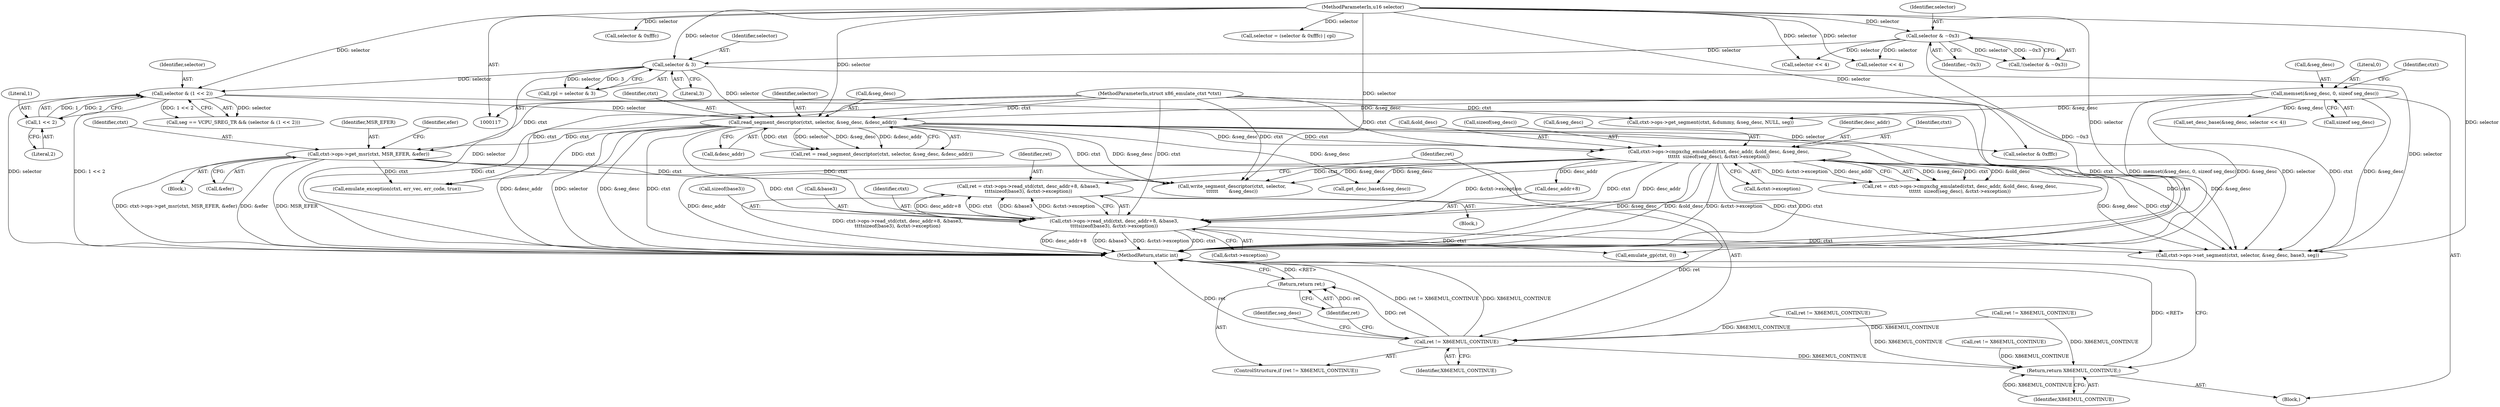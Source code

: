 digraph "0_linux_33ab91103b3415e12457e3104f0e4517ce12d0f3@API" {
"1000574" [label="(Call,ret = ctxt->ops->read_std(ctxt, desc_addr+8, &base3,\n\t\t\t\tsizeof(base3), &ctxt->exception))"];
"1000576" [label="(Call,ctxt->ops->read_std(ctxt, desc_addr+8, &base3,\n\t\t\t\tsizeof(base3), &ctxt->exception))"];
"1000475" [label="(Call,ctxt->ops->cmpxchg_emulated(ctxt, desc_addr, &old_desc, &seg_desc,\n\t\t\t\t\t\t  sizeof(seg_desc), &ctxt->exception))"];
"1000299" [label="(Call,read_segment_descriptor(ctxt, selector, &seg_desc, &desc_addr))"];
"1000118" [label="(MethodParameterIn,struct x86_emulate_ctxt *ctxt)"];
"1000224" [label="(Call,selector & 3)"];
"1000141" [label="(Call,selector & ~0x3)"];
"1000119" [label="(MethodParameterIn,u16 selector)"];
"1000232" [label="(Call,selector & (1 << 2))"];
"1000234" [label="(Call,1 << 2)"];
"1000151" [label="(Call,memset(&seg_desc, 0, sizeof seg_desc))"];
"1000429" [label="(Call,ctxt->ops->get_msr(ctxt, MSR_EFER, &efer))"];
"1000590" [label="(Call,ret != X86EMUL_CONTINUE)"];
"1000593" [label="(Return,return ret;)"];
"1000624" [label="(Return,return X86EMUL_CONTINUE;)"];
"1000432" [label="(Call,&efer)"];
"1000234" [label="(Call,1 << 2)"];
"1000124" [label="(Block,)"];
"1000476" [label="(Identifier,ctxt)"];
"1000436" [label="(Identifier,efer)"];
"1000307" [label="(Call,ret != X86EMUL_CONTINUE)"];
"1000141" [label="(Call,selector & ~0x3)"];
"1000592" [label="(Identifier,X86EMUL_CONTINUE)"];
"1000591" [label="(Identifier,ret)"];
"1000478" [label="(Call,&old_desc)"];
"1000151" [label="(Call,memset(&seg_desc, 0, sizeof seg_desc))"];
"1000482" [label="(Call,sizeof(seg_desc))"];
"1000577" [label="(Identifier,ctxt)"];
"1000160" [label="(Identifier,ctxt)"];
"1000430" [label="(Identifier,ctxt)"];
"1000589" [label="(ControlStructure,if (ret != X86EMUL_CONTINUE))"];
"1000574" [label="(Call,ret = ctxt->ops->read_std(ctxt, desc_addr+8, &base3,\n\t\t\t\tsizeof(base3), &ctxt->exception))"];
"1000164" [label="(Call,ctxt->ops->get_segment(ctxt, &dummy, &seg_desc, NULL, seg))"];
"1000224" [label="(Call,selector & 3)"];
"1000233" [label="(Identifier,selector)"];
"1000555" [label="(Call,write_segment_descriptor(ctxt, selector,\n\t\t\t\t\t\t       &seg_desc))"];
"1000302" [label="(Call,&seg_desc)"];
"1000442" [label="(Call,selector & 0xfffc)"];
"1000152" [label="(Call,&seg_desc)"];
"1000232" [label="(Call,selector & (1 << 2))"];
"1000118" [label="(MethodParameterIn,struct x86_emulate_ctxt *ctxt)"];
"1000175" [label="(Call,selector << 4)"];
"1000607" [label="(Call,emulate_gp(ctxt, 0))"];
"1000119" [label="(MethodParameterIn,u16 selector)"];
"1000633" [label="(MethodReturn,static int)"];
"1000304" [label="(Call,&desc_addr)"];
"1000576" [label="(Call,ctxt->ops->read_std(ctxt, desc_addr+8, &base3,\n\t\t\t\tsizeof(base3), &ctxt->exception))"];
"1000300" [label="(Identifier,ctxt)"];
"1000194" [label="(Call,selector << 4)"];
"1000624" [label="(Return,return X86EMUL_CONTINUE;)"];
"1000480" [label="(Call,&seg_desc)"];
"1000578" [label="(Call,desc_addr+8)"];
"1000228" [label="(Call,seg == VCPU_SREG_TR && (selector & (1 << 2)))"];
"1000431" [label="(Identifier,MSR_EFER)"];
"1000424" [label="(Block,)"];
"1000143" [label="(Identifier,~0x3)"];
"1000575" [label="(Identifier,ret)"];
"1000561" [label="(Call,ret != X86EMUL_CONTINUE)"];
"1000297" [label="(Call,ret = read_segment_descriptor(ctxt, selector, &seg_desc, &desc_addr))"];
"1000429" [label="(Call,ctxt->ops->get_msr(ctxt, MSR_EFER, &efer))"];
"1000191" [label="(Call,set_desc_base(&seg_desc, selector << 4))"];
"1000590" [label="(Call,ret != X86EMUL_CONTINUE)"];
"1000583" [label="(Call,sizeof(base3))"];
"1000477" [label="(Identifier,desc_addr)"];
"1000581" [label="(Call,&base3)"];
"1000484" [label="(Call,&ctxt->exception)"];
"1000155" [label="(Call,sizeof seg_desc)"];
"1000301" [label="(Identifier,selector)"];
"1000473" [label="(Call,ret = ctxt->ops->cmpxchg_emulated(ctxt, desc_addr, &old_desc, &seg_desc,\n\t\t\t\t\t\t  sizeof(seg_desc), &ctxt->exception))"];
"1000611" [label="(Call,ctxt->ops->set_segment(ctxt, selector, &seg_desc, base3, seg))"];
"1000628" [label="(Call,emulate_exception(ctxt, err_vec, err_code, true))"];
"1000299" [label="(Call,read_segment_descriptor(ctxt, selector, &seg_desc, &desc_addr))"];
"1000222" [label="(Call,rpl = selector & 3)"];
"1000593" [label="(Return,return ret;)"];
"1000585" [label="(Call,&ctxt->exception)"];
"1000226" [label="(Literal,3)"];
"1000225" [label="(Identifier,selector)"];
"1000439" [label="(Call,selector = (selector & 0xfffc) | cpl)"];
"1000475" [label="(Call,ctxt->ops->cmpxchg_emulated(ctxt, desc_addr, &old_desc, &seg_desc,\n\t\t\t\t\t\t  sizeof(seg_desc), &ctxt->exception))"];
"1000314" [label="(Call,selector & 0xfffc)"];
"1000625" [label="(Identifier,X86EMUL_CONTINUE)"];
"1000140" [label="(Call,!(selector & ~0x3))"];
"1000154" [label="(Literal,0)"];
"1000236" [label="(Literal,2)"];
"1000142" [label="(Identifier,selector)"];
"1000573" [label="(Block,)"];
"1000235" [label="(Literal,1)"];
"1000598" [label="(Call,get_desc_base(&seg_desc))"];
"1000600" [label="(Identifier,seg_desc)"];
"1000489" [label="(Call,ret != X86EMUL_CONTINUE)"];
"1000594" [label="(Identifier,ret)"];
"1000574" -> "1000573"  [label="AST: "];
"1000574" -> "1000576"  [label="CFG: "];
"1000575" -> "1000574"  [label="AST: "];
"1000576" -> "1000574"  [label="AST: "];
"1000591" -> "1000574"  [label="CFG: "];
"1000574" -> "1000633"  [label="DDG: ctxt->ops->read_std(ctxt, desc_addr+8, &base3,\n\t\t\t\tsizeof(base3), &ctxt->exception)"];
"1000576" -> "1000574"  [label="DDG: desc_addr+8"];
"1000576" -> "1000574"  [label="DDG: ctxt"];
"1000576" -> "1000574"  [label="DDG: &base3"];
"1000576" -> "1000574"  [label="DDG: &ctxt->exception"];
"1000574" -> "1000590"  [label="DDG: ret"];
"1000576" -> "1000585"  [label="CFG: "];
"1000577" -> "1000576"  [label="AST: "];
"1000578" -> "1000576"  [label="AST: "];
"1000581" -> "1000576"  [label="AST: "];
"1000583" -> "1000576"  [label="AST: "];
"1000585" -> "1000576"  [label="AST: "];
"1000576" -> "1000633"  [label="DDG: ctxt"];
"1000576" -> "1000633"  [label="DDG: desc_addr+8"];
"1000576" -> "1000633"  [label="DDG: &base3"];
"1000576" -> "1000633"  [label="DDG: &ctxt->exception"];
"1000475" -> "1000576"  [label="DDG: ctxt"];
"1000475" -> "1000576"  [label="DDG: desc_addr"];
"1000475" -> "1000576"  [label="DDG: &ctxt->exception"];
"1000299" -> "1000576"  [label="DDG: ctxt"];
"1000429" -> "1000576"  [label="DDG: ctxt"];
"1000118" -> "1000576"  [label="DDG: ctxt"];
"1000576" -> "1000607"  [label="DDG: ctxt"];
"1000576" -> "1000611"  [label="DDG: ctxt"];
"1000475" -> "1000473"  [label="AST: "];
"1000475" -> "1000484"  [label="CFG: "];
"1000476" -> "1000475"  [label="AST: "];
"1000477" -> "1000475"  [label="AST: "];
"1000478" -> "1000475"  [label="AST: "];
"1000480" -> "1000475"  [label="AST: "];
"1000482" -> "1000475"  [label="AST: "];
"1000484" -> "1000475"  [label="AST: "];
"1000473" -> "1000475"  [label="CFG: "];
"1000475" -> "1000633"  [label="DDG: ctxt"];
"1000475" -> "1000633"  [label="DDG: desc_addr"];
"1000475" -> "1000633"  [label="DDG: &seg_desc"];
"1000475" -> "1000633"  [label="DDG: &old_desc"];
"1000475" -> "1000633"  [label="DDG: &ctxt->exception"];
"1000475" -> "1000473"  [label="DDG: &seg_desc"];
"1000475" -> "1000473"  [label="DDG: ctxt"];
"1000475" -> "1000473"  [label="DDG: &old_desc"];
"1000475" -> "1000473"  [label="DDG: &ctxt->exception"];
"1000475" -> "1000473"  [label="DDG: desc_addr"];
"1000299" -> "1000475"  [label="DDG: ctxt"];
"1000299" -> "1000475"  [label="DDG: &seg_desc"];
"1000118" -> "1000475"  [label="DDG: ctxt"];
"1000475" -> "1000555"  [label="DDG: ctxt"];
"1000475" -> "1000555"  [label="DDG: &seg_desc"];
"1000475" -> "1000578"  [label="DDG: desc_addr"];
"1000475" -> "1000598"  [label="DDG: &seg_desc"];
"1000475" -> "1000611"  [label="DDG: ctxt"];
"1000475" -> "1000611"  [label="DDG: &seg_desc"];
"1000299" -> "1000297"  [label="AST: "];
"1000299" -> "1000304"  [label="CFG: "];
"1000300" -> "1000299"  [label="AST: "];
"1000301" -> "1000299"  [label="AST: "];
"1000302" -> "1000299"  [label="AST: "];
"1000304" -> "1000299"  [label="AST: "];
"1000297" -> "1000299"  [label="CFG: "];
"1000299" -> "1000633"  [label="DDG: &desc_addr"];
"1000299" -> "1000633"  [label="DDG: selector"];
"1000299" -> "1000633"  [label="DDG: &seg_desc"];
"1000299" -> "1000633"  [label="DDG: ctxt"];
"1000299" -> "1000297"  [label="DDG: ctxt"];
"1000299" -> "1000297"  [label="DDG: selector"];
"1000299" -> "1000297"  [label="DDG: &seg_desc"];
"1000299" -> "1000297"  [label="DDG: &desc_addr"];
"1000118" -> "1000299"  [label="DDG: ctxt"];
"1000224" -> "1000299"  [label="DDG: selector"];
"1000232" -> "1000299"  [label="DDG: selector"];
"1000119" -> "1000299"  [label="DDG: selector"];
"1000151" -> "1000299"  [label="DDG: &seg_desc"];
"1000299" -> "1000314"  [label="DDG: selector"];
"1000299" -> "1000429"  [label="DDG: ctxt"];
"1000299" -> "1000555"  [label="DDG: ctxt"];
"1000299" -> "1000555"  [label="DDG: &seg_desc"];
"1000299" -> "1000598"  [label="DDG: &seg_desc"];
"1000299" -> "1000611"  [label="DDG: ctxt"];
"1000299" -> "1000611"  [label="DDG: &seg_desc"];
"1000299" -> "1000628"  [label="DDG: ctxt"];
"1000118" -> "1000117"  [label="AST: "];
"1000118" -> "1000633"  [label="DDG: ctxt"];
"1000118" -> "1000164"  [label="DDG: ctxt"];
"1000118" -> "1000429"  [label="DDG: ctxt"];
"1000118" -> "1000555"  [label="DDG: ctxt"];
"1000118" -> "1000607"  [label="DDG: ctxt"];
"1000118" -> "1000611"  [label="DDG: ctxt"];
"1000118" -> "1000628"  [label="DDG: ctxt"];
"1000224" -> "1000222"  [label="AST: "];
"1000224" -> "1000226"  [label="CFG: "];
"1000225" -> "1000224"  [label="AST: "];
"1000226" -> "1000224"  [label="AST: "];
"1000222" -> "1000224"  [label="CFG: "];
"1000224" -> "1000633"  [label="DDG: selector"];
"1000224" -> "1000222"  [label="DDG: selector"];
"1000224" -> "1000222"  [label="DDG: 3"];
"1000141" -> "1000224"  [label="DDG: selector"];
"1000119" -> "1000224"  [label="DDG: selector"];
"1000224" -> "1000232"  [label="DDG: selector"];
"1000224" -> "1000611"  [label="DDG: selector"];
"1000141" -> "1000140"  [label="AST: "];
"1000141" -> "1000143"  [label="CFG: "];
"1000142" -> "1000141"  [label="AST: "];
"1000143" -> "1000141"  [label="AST: "];
"1000140" -> "1000141"  [label="CFG: "];
"1000141" -> "1000633"  [label="DDG: ~0x3"];
"1000141" -> "1000140"  [label="DDG: selector"];
"1000141" -> "1000140"  [label="DDG: ~0x3"];
"1000119" -> "1000141"  [label="DDG: selector"];
"1000141" -> "1000175"  [label="DDG: selector"];
"1000141" -> "1000194"  [label="DDG: selector"];
"1000119" -> "1000117"  [label="AST: "];
"1000119" -> "1000633"  [label="DDG: selector"];
"1000119" -> "1000175"  [label="DDG: selector"];
"1000119" -> "1000194"  [label="DDG: selector"];
"1000119" -> "1000232"  [label="DDG: selector"];
"1000119" -> "1000314"  [label="DDG: selector"];
"1000119" -> "1000439"  [label="DDG: selector"];
"1000119" -> "1000442"  [label="DDG: selector"];
"1000119" -> "1000555"  [label="DDG: selector"];
"1000119" -> "1000611"  [label="DDG: selector"];
"1000232" -> "1000228"  [label="AST: "];
"1000232" -> "1000234"  [label="CFG: "];
"1000233" -> "1000232"  [label="AST: "];
"1000234" -> "1000232"  [label="AST: "];
"1000228" -> "1000232"  [label="CFG: "];
"1000232" -> "1000633"  [label="DDG: selector"];
"1000232" -> "1000633"  [label="DDG: 1 << 2"];
"1000232" -> "1000228"  [label="DDG: selector"];
"1000232" -> "1000228"  [label="DDG: 1 << 2"];
"1000234" -> "1000232"  [label="DDG: 1"];
"1000234" -> "1000232"  [label="DDG: 2"];
"1000232" -> "1000611"  [label="DDG: selector"];
"1000234" -> "1000236"  [label="CFG: "];
"1000235" -> "1000234"  [label="AST: "];
"1000236" -> "1000234"  [label="AST: "];
"1000151" -> "1000124"  [label="AST: "];
"1000151" -> "1000155"  [label="CFG: "];
"1000152" -> "1000151"  [label="AST: "];
"1000154" -> "1000151"  [label="AST: "];
"1000155" -> "1000151"  [label="AST: "];
"1000160" -> "1000151"  [label="CFG: "];
"1000151" -> "1000633"  [label="DDG: memset(&seg_desc, 0, sizeof seg_desc)"];
"1000151" -> "1000633"  [label="DDG: &seg_desc"];
"1000151" -> "1000164"  [label="DDG: &seg_desc"];
"1000151" -> "1000191"  [label="DDG: &seg_desc"];
"1000151" -> "1000611"  [label="DDG: &seg_desc"];
"1000429" -> "1000424"  [label="AST: "];
"1000429" -> "1000432"  [label="CFG: "];
"1000430" -> "1000429"  [label="AST: "];
"1000431" -> "1000429"  [label="AST: "];
"1000432" -> "1000429"  [label="AST: "];
"1000436" -> "1000429"  [label="CFG: "];
"1000429" -> "1000633"  [label="DDG: &efer"];
"1000429" -> "1000633"  [label="DDG: MSR_EFER"];
"1000429" -> "1000633"  [label="DDG: ctxt->ops->get_msr(ctxt, MSR_EFER, &efer)"];
"1000429" -> "1000555"  [label="DDG: ctxt"];
"1000429" -> "1000611"  [label="DDG: ctxt"];
"1000429" -> "1000628"  [label="DDG: ctxt"];
"1000590" -> "1000589"  [label="AST: "];
"1000590" -> "1000592"  [label="CFG: "];
"1000591" -> "1000590"  [label="AST: "];
"1000592" -> "1000590"  [label="AST: "];
"1000594" -> "1000590"  [label="CFG: "];
"1000600" -> "1000590"  [label="CFG: "];
"1000590" -> "1000633"  [label="DDG: ret != X86EMUL_CONTINUE"];
"1000590" -> "1000633"  [label="DDG: X86EMUL_CONTINUE"];
"1000590" -> "1000633"  [label="DDG: ret"];
"1000307" -> "1000590"  [label="DDG: X86EMUL_CONTINUE"];
"1000489" -> "1000590"  [label="DDG: X86EMUL_CONTINUE"];
"1000590" -> "1000593"  [label="DDG: ret"];
"1000590" -> "1000624"  [label="DDG: X86EMUL_CONTINUE"];
"1000593" -> "1000589"  [label="AST: "];
"1000593" -> "1000594"  [label="CFG: "];
"1000594" -> "1000593"  [label="AST: "];
"1000633" -> "1000593"  [label="CFG: "];
"1000593" -> "1000633"  [label="DDG: <RET>"];
"1000594" -> "1000593"  [label="DDG: ret"];
"1000624" -> "1000124"  [label="AST: "];
"1000624" -> "1000625"  [label="CFG: "];
"1000625" -> "1000624"  [label="AST: "];
"1000633" -> "1000624"  [label="CFG: "];
"1000624" -> "1000633"  [label="DDG: <RET>"];
"1000625" -> "1000624"  [label="DDG: X86EMUL_CONTINUE"];
"1000307" -> "1000624"  [label="DDG: X86EMUL_CONTINUE"];
"1000561" -> "1000624"  [label="DDG: X86EMUL_CONTINUE"];
"1000489" -> "1000624"  [label="DDG: X86EMUL_CONTINUE"];
}
